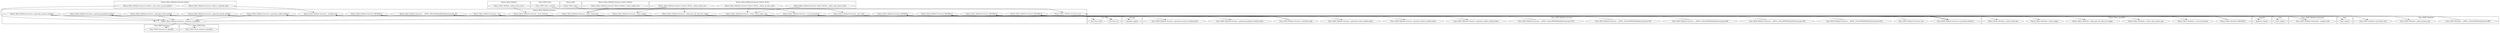 digraph {
graph [overlap=false]
subgraph cluster_Class_MOP_Instance {
	label="Class::MOP::Instance";
	"Class::MOP::Instance::is_inlinable";
}
subgraph cluster_Moose_Meta_Method {
	label="Moose::Meta::Method";
	"Moose::Meta::Method::_inline_throw_error";
}
subgraph cluster_Moose_Meta_Method_Accessor_Native {
	label="Moose::Meta::Method::Accessor::Native";
	"Moose::Meta::Method::Accessor::Native::_initialize_body";
	"Moose::Meta::Method::Accessor::Native::_slot_access_can_be_inlined";
}
subgraph cluster_Try_Tiny {
	label="Try::Tiny";
	"Try::Tiny::catch";
	"Try::Tiny::try";
}
subgraph cluster_Class_MOP_Class_ {
	label="Class::MOP::Class:";
	"Class::MOP::Class:::around";
}
subgraph cluster_Moose_Meta_Method_Accessor {
	label="Moose::Meta::Method::Accessor";
	"Moose::Meta::Method::Accessor::BEGIN@11";
	"Moose::Meta::Method::Accessor::_error_thrower";
	"Moose::Meta::Method::Accessor::_generate_reader_method";
	"Moose::Meta::Method::Accessor::_eval_environment";
	"Moose::Meta::Method::Accessor::_compile_code";
	"Moose::Meta::Method::Accessor::_inline_check_lazy";
	"Moose::Meta::Method::Accessor::_instance_is_inlinable";
	"Moose::Meta::Method::Accessor::BEGIN@13";
	"Moose::Meta::Method::Accessor::_inline_trigger";
	"Moose::Meta::Method::Accessor::BEGIN@10";
	"Moose::Meta::Method::Accessor::__ANON__[Moose/Meta/Method/Accessor.pm:39]";
	"Moose::Meta::Method::Accessor::_generate_writer_method";
	"Moose::Meta::Method::Accessor::_writer_value_needs_copy";
	"Moose::Meta::Method::Accessor::BEGIN@3";
	"Moose::Meta::Method::Accessor::new";
	"Moose::Meta::Method::Accessor::_generate_clearer_method";
	"Moose::Meta::Method::Accessor::_generate_predicate_method";
	"Moose::Meta::Method::Accessor::BEGIN@15";
	"Moose::Meta::Method::Accessor::_new";
	"Moose::Meta::Method::Accessor::_generate_accessor_method";
	"Moose::Meta::Method::Accessor::_inline_get_old_value_for_trigger";
	"Moose::Meta::Method::Accessor::_get_value";
}
subgraph cluster_warnings {
	label="warnings";
	"warnings::import";
}
subgraph cluster_Class_MOP_Method_Accessor {
	label="Class::MOP::Method::Accessor";
	"Class::MOP::Method::Accessor::_generate_accessor_method_inline";
	"Class::MOP::Method::Accessor::_generate_writer_method_inline";
	"Class::MOP::Method::Accessor::_initialize_body";
	"Class::MOP::Method::Accessor::__ANON__[Class/MOP/Method/Accessor.pm:209]";
	"Class::MOP::Method::Accessor::_generate_clearer_method_inline";
	"Class::MOP::Method::Accessor::__ANON__[Class/MOP/Method/Accessor.pm:154]";
	"Class::MOP::Method::Accessor::__ANON__[Class/MOP/Method/Accessor.pm:120]";
	"Class::MOP::Method::Accessor::__ANON__[Class/MOP/Method/Accessor.pm:234]";
	"Class::MOP::Method::Accessor::__ANON__[Class/MOP/Method/Accessor.pm:184]";
	"Class::MOP::Method::Accessor::_generate_reader_method_inline";
	"Class::MOP::Method::Accessor::associated_attribute";
	"Class::MOP::Method::Accessor::new";
	"Class::MOP::Method::Accessor::_generate_predicate_method_inline";
}
subgraph cluster_Class_MOP_Class {
	label="Class::MOP::Class";
	"Class::MOP::Class::instance_metaclass";
}
subgraph cluster_Moose_Role {
	label="Moose::Role";
	"Moose::Role::super";
}
subgraph cluster_Moose_Meta_Method_Accessor_Native_Reader {
	label="Moose::Meta::Method::Accessor::Native::Reader";
	"Moose::Meta::Method::Accessor::Native::Reader::_inline_reader_core";
}
subgraph cluster_base {
	label="base";
	"base::import";
}
subgraph cluster_Class_MOP_Method_Generated {
	label="Class::MOP::Method::Generated";
	"Class::MOP::Method::Generated::_compile_code";
}
subgraph cluster_Exporter {
	label="Exporter";
	"Exporter::import";
}
subgraph cluster_Moose_Meta_Attribute {
	label="Moose::Meta::Attribute";
	"Moose::Meta::Attribute::_eval_environment";
	"Moose::Meta::Attribute::_inline_get_old_value_for_trigger";
	"Moose::Meta::Attribute::_inline_trigger";
	"Moose::Meta::Attribute::BEGIN@21";
	"Moose::Meta::Attribute::_writer_value_needs_copy";
	"Moose::Meta::Attribute::_inline_check_lazy";
}
subgraph cluster_Moose_Meta_Method_Accessor_Native_Writer {
	label="Moose::Meta::Method::Accessor::Native::Writer";
	"Moose::Meta::Method::Accessor::Native::Writer::_inline_writer_core";
	"Moose::Meta::Method::Accessor::Native::Writer::_inline_copy_native_value";
	"Moose::Meta::Method::Accessor::Native::Writer::_inline_set_new_value";
}
subgraph cluster_Class_MOP_Attribute {
	label="Class::MOP::Attribute";
	"Class::MOP::Attribute::__ANON__[Class/MOP/Attribute.pm:398]";
	"Class::MOP::Attribute::_inline_instance_get";
	"Class::MOP::Attribute::associated_class";
}
subgraph cluster_strict {
	label="strict";
	"strict::import";
}
"Moose::Meta::Method::Accessor::_generate_accessor_method" -> "Class::MOP::Method::Accessor::_generate_accessor_method_inline";
"Moose::Meta::Method::Accessor::_inline_check_lazy" -> "Moose::Meta::Attribute::_inline_check_lazy";
"Moose::Meta::Method::Accessor::_inline_trigger" -> "Moose::Meta::Attribute::_inline_trigger";
"Moose::Meta::Method::Accessor::Native::Writer::_inline_set_new_value" -> "Moose::Meta::Method::Accessor::_writer_value_needs_copy";
"Moose::Meta::Method::Accessor::Native::Writer::_inline_copy_native_value" -> "Moose::Meta::Method::Accessor::_writer_value_needs_copy";
"Moose::Meta::Attribute::BEGIN@21" -> "Moose::Meta::Method::Accessor::BEGIN@3";
"Class::MOP::Method::Accessor::new" -> "Moose::Meta::Method::Accessor::_new";
"Class::MOP::Method::Generated::_compile_code" -> "Moose::Meta::Method::Accessor::_eval_environment";
"Moose::Role::super" -> "Moose::Meta::Method::Accessor::_eval_environment";
"Moose::Meta::Method::Accessor::_generate_writer_method" -> "Moose::Meta::Method::Accessor::_instance_is_inlinable";
"Moose::Meta::Method::Accessor::Native::_slot_access_can_be_inlined" -> "Moose::Meta::Method::Accessor::_instance_is_inlinable";
"Moose::Meta::Method::Accessor::_generate_clearer_method" -> "Moose::Meta::Method::Accessor::_instance_is_inlinable";
"Moose::Meta::Method::Accessor::_generate_reader_method" -> "Moose::Meta::Method::Accessor::_instance_is_inlinable";
"Moose::Meta::Method::Accessor::_generate_predicate_method" -> "Moose::Meta::Method::Accessor::_instance_is_inlinable";
"Moose::Meta::Method::Accessor::_generate_accessor_method" -> "Moose::Meta::Method::Accessor::_instance_is_inlinable";
"Moose::Meta::Method::Accessor::_inline_get_old_value_for_trigger" -> "Moose::Meta::Attribute::_inline_get_old_value_for_trigger";
"Moose::Role::super" -> "Moose::Meta::Method::Accessor::_get_value";
"Moose::Meta::Method::_inline_throw_error" -> "Moose::Meta::Method::Accessor::_error_thrower";
"Moose::Meta::Attribute::BEGIN@21" -> "Moose::Meta::Method::Accessor::BEGIN@10";
"Moose::Meta::Method::Accessor::_writer_value_needs_copy" -> "Moose::Meta::Attribute::_writer_value_needs_copy";
"Moose::Meta::Method::Accessor::_generate_predicate_method" -> "Class::MOP::Method::Accessor::_generate_predicate_method_inline";
"Moose::Meta::Method::Accessor::_compile_code" -> "Try::Tiny::try";
"Moose::Meta::Method::Accessor::_generate_reader_method" -> "Class::MOP::Method::Accessor::_generate_reader_method_inline";
"Class::MOP::Method::Accessor::__ANON__[Class/MOP/Method/Accessor.pm:120]" -> "Moose::Meta::Method::Accessor::_compile_code";
"Class::MOP::Method::Accessor::__ANON__[Class/MOP/Method/Accessor.pm:234]" -> "Moose::Meta::Method::Accessor::_compile_code";
"Moose::Meta::Method::Accessor::Native::_initialize_body" -> "Moose::Meta::Method::Accessor::_compile_code";
"Class::MOP::Method::Accessor::__ANON__[Class/MOP/Method/Accessor.pm:184]" -> "Moose::Meta::Method::Accessor::_compile_code";
"Class::MOP::Method::Accessor::__ANON__[Class/MOP/Method/Accessor.pm:209]" -> "Moose::Meta::Method::Accessor::_compile_code";
"Class::MOP::Method::Accessor::__ANON__[Class/MOP/Method/Accessor.pm:154]" -> "Moose::Meta::Method::Accessor::_compile_code";
"Class::MOP::Method::Accessor::_initialize_body" -> "Moose::Meta::Method::Accessor::_generate_predicate_method";
"Moose::Meta::Method::Accessor::_compile_code" -> "Try::Tiny::catch";
"Moose::Meta::Method::Accessor::Native::Writer::_inline_writer_core" -> "Moose::Meta::Method::Accessor::_inline_get_old_value_for_trigger";
"Moose::Meta::Method::Accessor::_generate_clearer_method" -> "Class::MOP::Method::Accessor::_generate_clearer_method_inline";
"Moose::Meta::Method::Accessor::Native::Writer::_inline_writer_core" -> "Moose::Meta::Method::Accessor::_inline_trigger";
"Class::MOP::Method::Accessor::_initialize_body" -> "Moose::Meta::Method::Accessor::_generate_reader_method";
"Moose::Meta::Attribute::BEGIN@21" -> "Moose::Meta::Method::Accessor::BEGIN@13";
"Moose::Meta::Method::Accessor::BEGIN@10" -> "strict::import";
"Class::MOP::Attribute::__ANON__[Class/MOP/Attribute.pm:398]" -> "Moose::Meta::Method::Accessor::new";
"Class::MOP::Class:::around" -> "Moose::Meta::Method::Accessor::new";
"Moose::Meta::Method::Accessor::Native::Writer::_inline_writer_core" -> "Moose::Meta::Method::Accessor::_inline_check_lazy";
"Moose::Meta::Method::Accessor::Native::Reader::_inline_reader_core" -> "Moose::Meta::Method::Accessor::_inline_check_lazy";
"Moose::Meta::Method::Accessor::__ANON__[Moose/Meta/Method/Accessor.pm:39]" -> "Class::MOP::Method::Generated::_compile_code";
"Moose::Meta::Method::Accessor::BEGIN@13" -> "Exporter::import";
"Moose::Meta::Method::Accessor::_instance_is_inlinable" -> "Class::MOP::Class::instance_metaclass";
"Moose::Meta::Attribute::BEGIN@21" -> "Moose::Meta::Method::Accessor::BEGIN@11";
"Moose::Meta::Method::Accessor::_eval_environment" -> "Moose::Meta::Attribute::_eval_environment";
"Moose::Meta::Method::Accessor::BEGIN@15" -> "base::import";
"Moose::Meta::Method::Accessor::BEGIN@11" -> "warnings::import";
"Class::MOP::Method::Accessor::_initialize_body" -> "Moose::Meta::Method::Accessor::_generate_writer_method";
"Class::MOP::Method::Accessor::_initialize_body" -> "Moose::Meta::Method::Accessor::_generate_accessor_method";
"Moose::Meta::Method::Accessor::_instance_is_inlinable" -> "Class::MOP::Instance::is_inlinable";
"Moose::Meta::Attribute::BEGIN@21" -> "Moose::Meta::Method::Accessor::BEGIN@15";
"Moose::Meta::Method::Accessor::_generate_writer_method" -> "Class::MOP::Method::Accessor::_generate_writer_method_inline";
"Moose::Meta::Method::Accessor::_error_thrower" -> "Class::MOP::Method::Accessor::associated_attribute";
"Moose::Meta::Method::Accessor::_eval_environment" -> "Class::MOP::Method::Accessor::associated_attribute";
"Moose::Meta::Method::Accessor::_instance_is_inlinable" -> "Class::MOP::Method::Accessor::associated_attribute";
"Moose::Meta::Method::Accessor::_inline_check_lazy" -> "Class::MOP::Method::Accessor::associated_attribute";
"Moose::Meta::Method::Accessor::_inline_trigger" -> "Class::MOP::Method::Accessor::associated_attribute";
"Moose::Meta::Method::Accessor::_writer_value_needs_copy" -> "Class::MOP::Method::Accessor::associated_attribute";
"Moose::Meta::Method::Accessor::_inline_get_old_value_for_trigger" -> "Class::MOP::Method::Accessor::associated_attribute";
"Moose::Meta::Method::Accessor::_get_value" -> "Class::MOP::Method::Accessor::associated_attribute";
"Try::Tiny::try" -> "Moose::Meta::Method::Accessor::__ANON__[Moose/Meta/Method/Accessor.pm:39]";
"Moose::Meta::Method::Accessor::_get_value" -> "Class::MOP::Attribute::_inline_instance_get";
"Moose::Meta::Method::Accessor::_instance_is_inlinable" -> "Class::MOP::Attribute::associated_class";
"Class::MOP::Method::Accessor::_initialize_body" -> "Moose::Meta::Method::Accessor::_generate_clearer_method";
}

